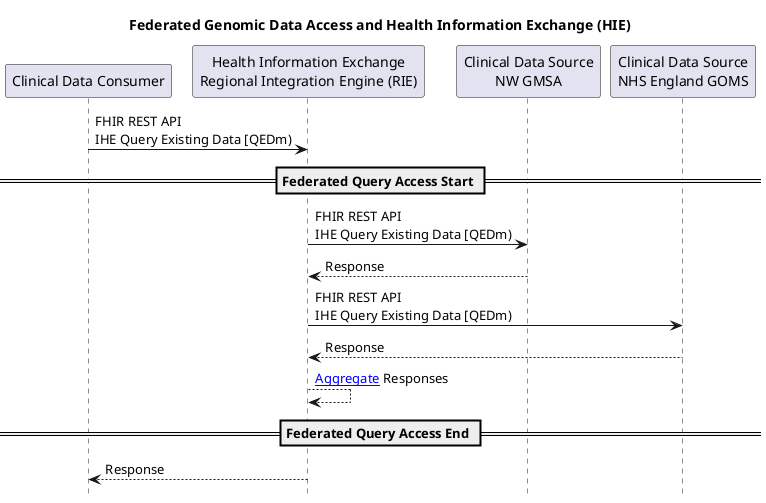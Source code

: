   @startuml


  title "Federated Genomic Data Access and Health Information Exchange (HIE)"

  hide footbox

  participant "Clinical Data Consumer" as DocumentConsumer

  participant "Health Information Exchange\nRegional Integration Engine (RIE)" as RIE

  participant "Clinical Data Source\nNW GMSA" as CDR1

  participant "Clinical Data Source\nNHS England GOMS" as CDR2

  DocumentConsumer -> RIE : FHIR REST API\nIHE Query Existing Data [QEDm)

== Federated Query Access Start ==

  RIE -> CDR1 : FHIR REST API\nIHE Query Existing Data [QEDm)
  CDR1 --> RIE: Response

  RIE -> CDR2 : FHIR REST API\nIHE Query Existing Data [QEDm)
  CDR2 --> RIE: Response

  RIE --> RIE: [[https://www.enterpriseintegrationpatterns.com/patterns/messaging/Aggregator.html Aggregate]] Responses
== Federated Query Access End ==

  RIE --> DocumentConsumer: Response

  @enduml
